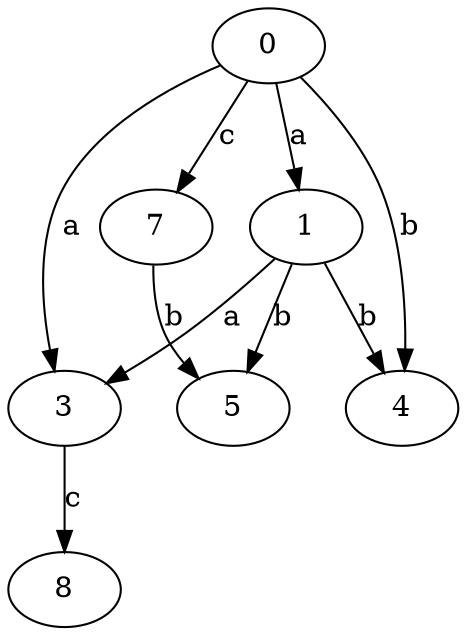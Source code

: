 strict digraph  {
1;
0;
3;
4;
5;
7;
8;
1 -> 3  [label=a];
1 -> 4  [label=b];
1 -> 5  [label=b];
0 -> 1  [label=a];
0 -> 3  [label=a];
0 -> 4  [label=b];
0 -> 7  [label=c];
3 -> 8  [label=c];
7 -> 5  [label=b];
}
